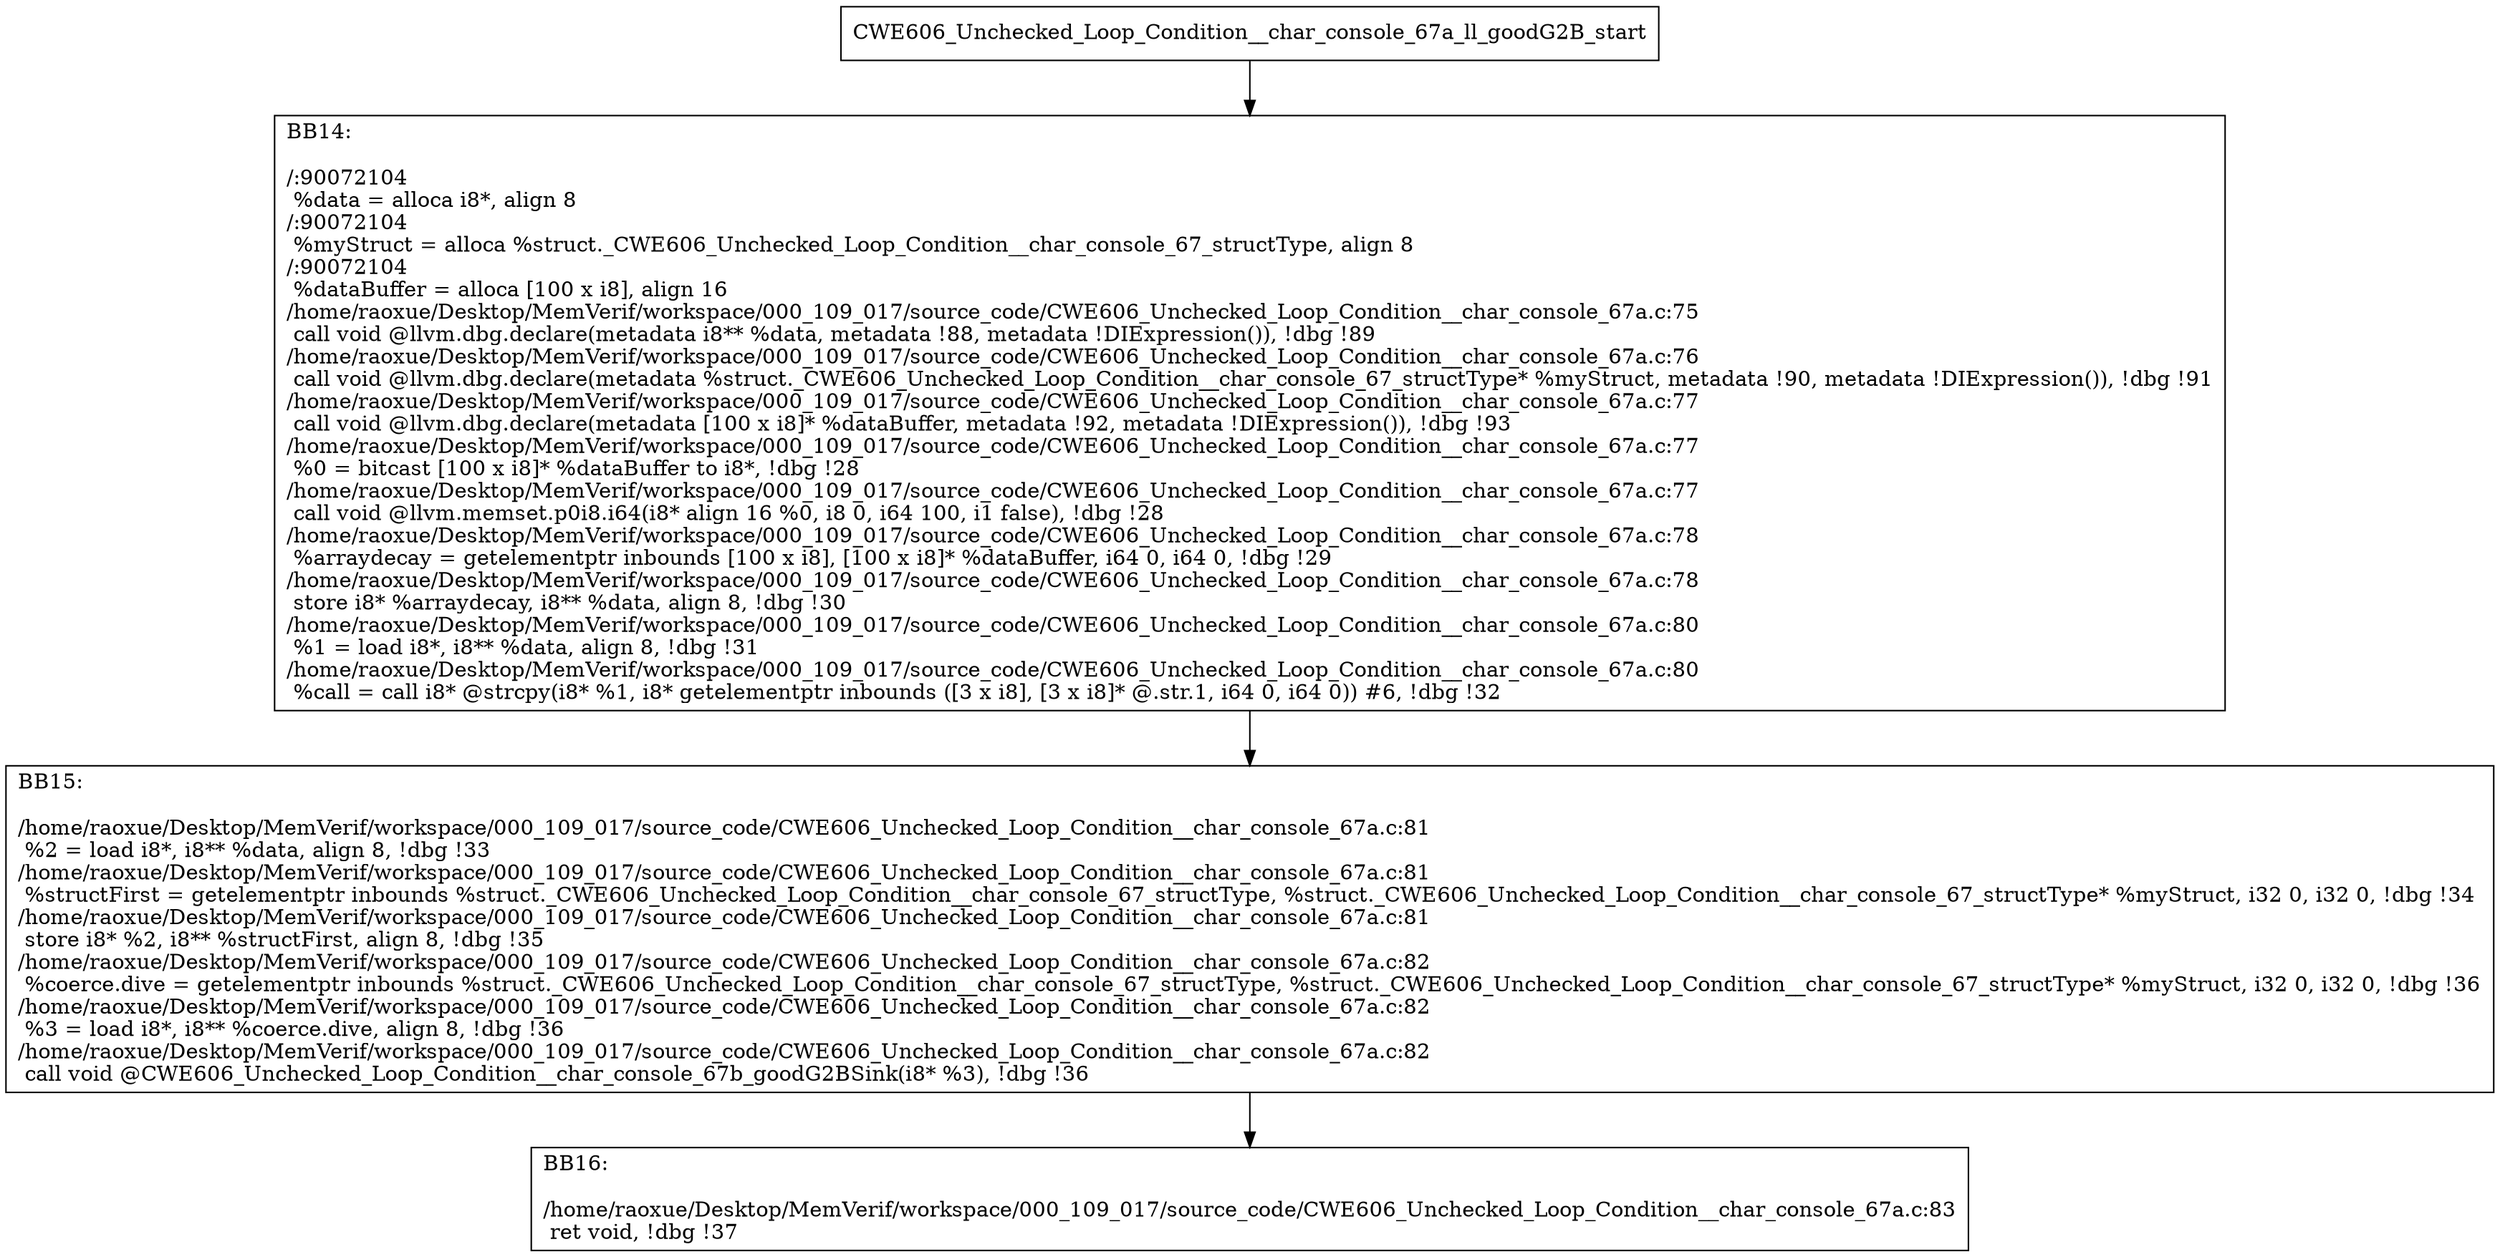 digraph "CFG for'CWE606_Unchecked_Loop_Condition__char_console_67a_ll_goodG2B' function" {
	BBCWE606_Unchecked_Loop_Condition__char_console_67a_ll_goodG2B_start[shape=record,label="{CWE606_Unchecked_Loop_Condition__char_console_67a_ll_goodG2B_start}"];
	BBCWE606_Unchecked_Loop_Condition__char_console_67a_ll_goodG2B_start-> CWE606_Unchecked_Loop_Condition__char_console_67a_ll_goodG2BBB14;
	CWE606_Unchecked_Loop_Condition__char_console_67a_ll_goodG2BBB14 [shape=record, label="{BB14:\l\l/:90072104\l
  %data = alloca i8*, align 8\l
/:90072104\l
  %myStruct = alloca %struct._CWE606_Unchecked_Loop_Condition__char_console_67_structType, align 8\l
/:90072104\l
  %dataBuffer = alloca [100 x i8], align 16\l
/home/raoxue/Desktop/MemVerif/workspace/000_109_017/source_code/CWE606_Unchecked_Loop_Condition__char_console_67a.c:75\l
  call void @llvm.dbg.declare(metadata i8** %data, metadata !88, metadata !DIExpression()), !dbg !89\l
/home/raoxue/Desktop/MemVerif/workspace/000_109_017/source_code/CWE606_Unchecked_Loop_Condition__char_console_67a.c:76\l
  call void @llvm.dbg.declare(metadata %struct._CWE606_Unchecked_Loop_Condition__char_console_67_structType* %myStruct, metadata !90, metadata !DIExpression()), !dbg !91\l
/home/raoxue/Desktop/MemVerif/workspace/000_109_017/source_code/CWE606_Unchecked_Loop_Condition__char_console_67a.c:77\l
  call void @llvm.dbg.declare(metadata [100 x i8]* %dataBuffer, metadata !92, metadata !DIExpression()), !dbg !93\l
/home/raoxue/Desktop/MemVerif/workspace/000_109_017/source_code/CWE606_Unchecked_Loop_Condition__char_console_67a.c:77\l
  %0 = bitcast [100 x i8]* %dataBuffer to i8*, !dbg !28\l
/home/raoxue/Desktop/MemVerif/workspace/000_109_017/source_code/CWE606_Unchecked_Loop_Condition__char_console_67a.c:77\l
  call void @llvm.memset.p0i8.i64(i8* align 16 %0, i8 0, i64 100, i1 false), !dbg !28\l
/home/raoxue/Desktop/MemVerif/workspace/000_109_017/source_code/CWE606_Unchecked_Loop_Condition__char_console_67a.c:78\l
  %arraydecay = getelementptr inbounds [100 x i8], [100 x i8]* %dataBuffer, i64 0, i64 0, !dbg !29\l
/home/raoxue/Desktop/MemVerif/workspace/000_109_017/source_code/CWE606_Unchecked_Loop_Condition__char_console_67a.c:78\l
  store i8* %arraydecay, i8** %data, align 8, !dbg !30\l
/home/raoxue/Desktop/MemVerif/workspace/000_109_017/source_code/CWE606_Unchecked_Loop_Condition__char_console_67a.c:80\l
  %1 = load i8*, i8** %data, align 8, !dbg !31\l
/home/raoxue/Desktop/MemVerif/workspace/000_109_017/source_code/CWE606_Unchecked_Loop_Condition__char_console_67a.c:80\l
  %call = call i8* @strcpy(i8* %1, i8* getelementptr inbounds ([3 x i8], [3 x i8]* @.str.1, i64 0, i64 0)) #6, !dbg !32\l
}"];
	CWE606_Unchecked_Loop_Condition__char_console_67a_ll_goodG2BBB14-> CWE606_Unchecked_Loop_Condition__char_console_67a_ll_goodG2BBB15;
	CWE606_Unchecked_Loop_Condition__char_console_67a_ll_goodG2BBB15 [shape=record, label="{BB15:\l\l/home/raoxue/Desktop/MemVerif/workspace/000_109_017/source_code/CWE606_Unchecked_Loop_Condition__char_console_67a.c:81\l
  %2 = load i8*, i8** %data, align 8, !dbg !33\l
/home/raoxue/Desktop/MemVerif/workspace/000_109_017/source_code/CWE606_Unchecked_Loop_Condition__char_console_67a.c:81\l
  %structFirst = getelementptr inbounds %struct._CWE606_Unchecked_Loop_Condition__char_console_67_structType, %struct._CWE606_Unchecked_Loop_Condition__char_console_67_structType* %myStruct, i32 0, i32 0, !dbg !34\l
/home/raoxue/Desktop/MemVerif/workspace/000_109_017/source_code/CWE606_Unchecked_Loop_Condition__char_console_67a.c:81\l
  store i8* %2, i8** %structFirst, align 8, !dbg !35\l
/home/raoxue/Desktop/MemVerif/workspace/000_109_017/source_code/CWE606_Unchecked_Loop_Condition__char_console_67a.c:82\l
  %coerce.dive = getelementptr inbounds %struct._CWE606_Unchecked_Loop_Condition__char_console_67_structType, %struct._CWE606_Unchecked_Loop_Condition__char_console_67_structType* %myStruct, i32 0, i32 0, !dbg !36\l
/home/raoxue/Desktop/MemVerif/workspace/000_109_017/source_code/CWE606_Unchecked_Loop_Condition__char_console_67a.c:82\l
  %3 = load i8*, i8** %coerce.dive, align 8, !dbg !36\l
/home/raoxue/Desktop/MemVerif/workspace/000_109_017/source_code/CWE606_Unchecked_Loop_Condition__char_console_67a.c:82\l
  call void @CWE606_Unchecked_Loop_Condition__char_console_67b_goodG2BSink(i8* %3), !dbg !36\l
}"];
	CWE606_Unchecked_Loop_Condition__char_console_67a_ll_goodG2BBB15-> CWE606_Unchecked_Loop_Condition__char_console_67a_ll_goodG2BBB16;
	CWE606_Unchecked_Loop_Condition__char_console_67a_ll_goodG2BBB16 [shape=record, label="{BB16:\l\l/home/raoxue/Desktop/MemVerif/workspace/000_109_017/source_code/CWE606_Unchecked_Loop_Condition__char_console_67a.c:83\l
  ret void, !dbg !37\l
}"];
}

